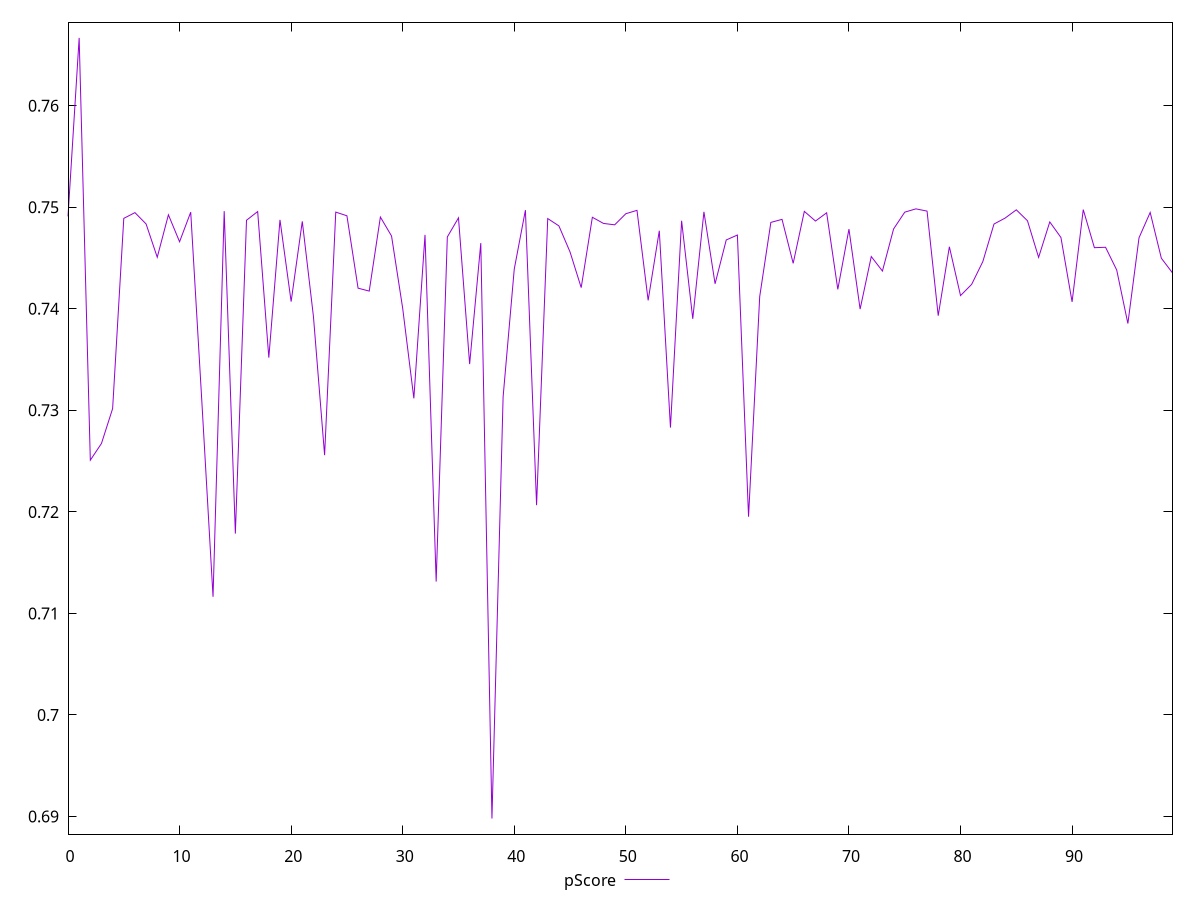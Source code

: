 reset

$pScore <<EOF
0 0.7491033333333333
1 0.7666791661580403
2 0.7250944444444445
3 0.7267422222222223
4 0.7301744444444445
5 0.7489088888888888
6 0.7494733333333333
7 0.7483544444444444
8 0.7450777777777777
9 0.7492577777777778
10 0.7466055555555555
11 0.7495188888888888
12 0.7308077777777778
13 0.7116399992836846
14 0.7496155555555556
15 0.7178688888888889
16 0.7487211111111111
17 0.7495811111111111
18 0.7351922222222222
19 0.74876
20 0.7407111111111111
21 0.7486111111111111
22 0.7392333333333333
23 0.7255855555555556
24 0.7495233333333333
25 0.7491622222222223
26 0.7420333333333333
27 0.7417466666666667
28 0.7490377777777778
29 0.74717
30 0.7400433333333333
31 0.7311811111111111
32 0.7472833333333333
33 0.7131411111111111
34 0.7470755555555556
35 0.7489577777777778
36 0.7345588888888889
37 0.7464733333333333
38 0.6898055555555556
39 0.7313244444444444
40 0.7439155555555556
41 0.7497188888888888
42 0.7206644444444444
43 0.7488888888888889
44 0.7481688888888889
45 0.7455977777777778
46 0.7420877777777778
47 0.7490155555555555
48 0.7484088888888889
49 0.7482711111111111
50 0.7493655555555555
51 0.7496977777777778
52 0.7408333333333333
53 0.74769
54 0.7283077777777778
55 0.7486688888888888
56 0.7390155555555555
57 0.7495522222222223
58 0.7424655555555556
59 0.7467822222222222
60 0.7472666666666666
61 0.71953
62 0.7412055555555556
63 0.7485111111111111
64 0.74881
65 0.74448
66 0.7495977777777778
67 0.7486444444444444
68 0.7494566666666667
69 0.7419166666666667
70 0.7478477777777778
71 0.7399722222222223
72 0.7451477777777777
73 0.7437188888888889
74 0.7478633333333333
75 0.7495188888888888
76 0.7498444444444444
77 0.7496233333333333
78 0.7393244444444445
79 0.7461122222222222
80 0.7413033333333333
81 0.7424133333333334
82 0.7446555555555555
83 0.74835
84 0.7489377777777778
85 0.7497488888888889
86 0.7486744444444444
87 0.7450655555555555
88 0.7485566666666666
89 0.7470255555555556
90 0.7406844444444445
91 0.74977
92 0.7460211111111111
93 0.7460622222222222
94 0.7438188888888889
95 0.7385533333333334
96 0.7469988888888889
97 0.7494911111111111
98 0.7449833333333333
99 0.7435366666666666
EOF

set key outside below
set xrange [0:99]
set yrange [0.6882680833435059:0.76821663837009]
set trange [0.6882680833435059:0.76821663837009]
set terminal svg size 640, 500 enhanced background rgb 'white'
set output "report/report_00029_2021-02-24T13-36-40.390Z/uses-rel-preconnect/samples/astro/pScore/values.svg"

plot $pScore title "pScore" with line

reset

